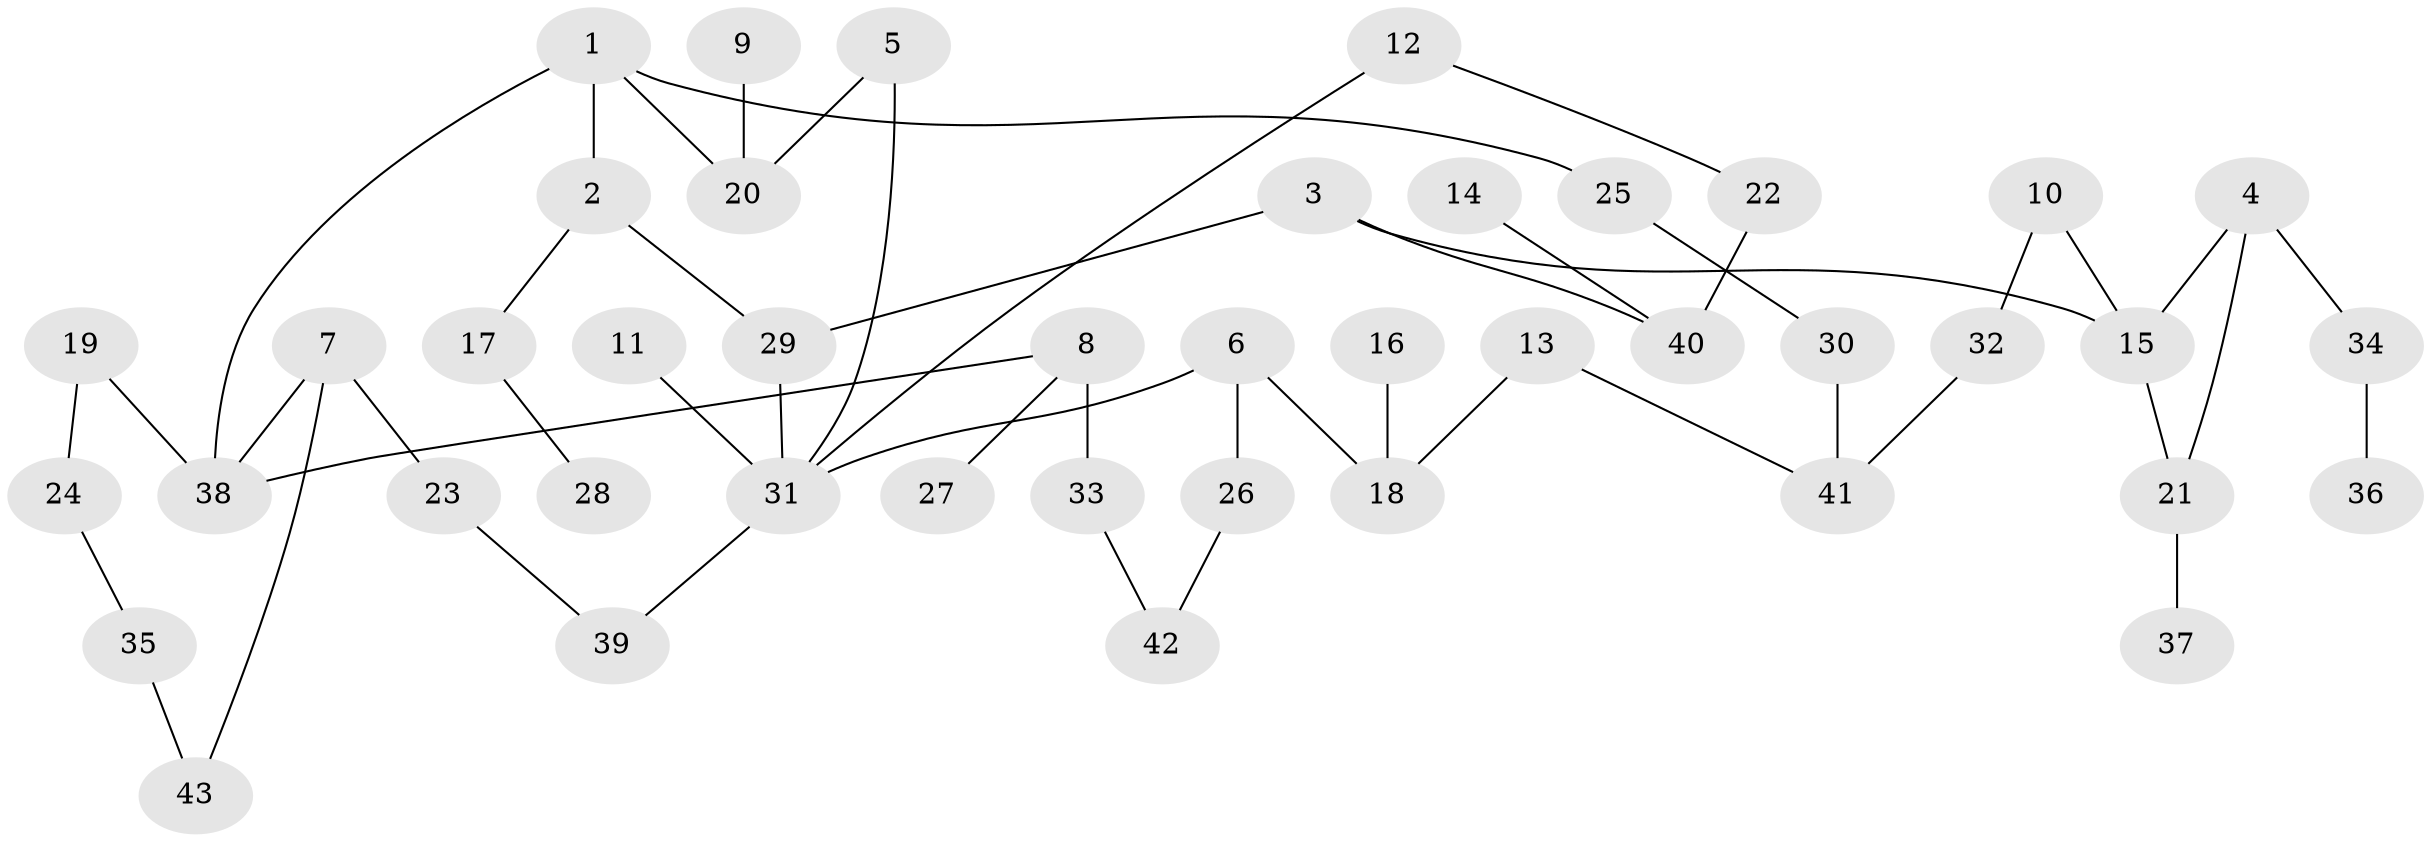 // original degree distribution, {4: 0.08196721311475409, 3: 0.21311475409836064, 5: 0.03278688524590164, 7: 0.01639344262295082, 2: 0.32786885245901637, 1: 0.32786885245901637}
// Generated by graph-tools (version 1.1) at 2025/36/03/04/25 23:36:03]
// undirected, 43 vertices, 50 edges
graph export_dot {
  node [color=gray90,style=filled];
  1;
  2;
  3;
  4;
  5;
  6;
  7;
  8;
  9;
  10;
  11;
  12;
  13;
  14;
  15;
  16;
  17;
  18;
  19;
  20;
  21;
  22;
  23;
  24;
  25;
  26;
  27;
  28;
  29;
  30;
  31;
  32;
  33;
  34;
  35;
  36;
  37;
  38;
  39;
  40;
  41;
  42;
  43;
  1 -- 2 [weight=1.0];
  1 -- 20 [weight=1.0];
  1 -- 25 [weight=1.0];
  1 -- 38 [weight=1.0];
  2 -- 17 [weight=1.0];
  2 -- 29 [weight=1.0];
  3 -- 15 [weight=1.0];
  3 -- 29 [weight=1.0];
  3 -- 40 [weight=1.0];
  4 -- 15 [weight=1.0];
  4 -- 21 [weight=1.0];
  4 -- 34 [weight=1.0];
  5 -- 20 [weight=1.0];
  5 -- 31 [weight=1.0];
  6 -- 18 [weight=1.0];
  6 -- 26 [weight=1.0];
  6 -- 31 [weight=1.0];
  7 -- 23 [weight=1.0];
  7 -- 38 [weight=1.0];
  7 -- 43 [weight=1.0];
  8 -- 27 [weight=1.0];
  8 -- 33 [weight=1.0];
  8 -- 38 [weight=1.0];
  9 -- 20 [weight=1.0];
  10 -- 15 [weight=1.0];
  10 -- 32 [weight=1.0];
  11 -- 31 [weight=1.0];
  12 -- 22 [weight=1.0];
  12 -- 31 [weight=1.0];
  13 -- 18 [weight=1.0];
  13 -- 41 [weight=1.0];
  14 -- 40 [weight=1.0];
  15 -- 21 [weight=1.0];
  16 -- 18 [weight=1.0];
  17 -- 28 [weight=1.0];
  19 -- 24 [weight=1.0];
  19 -- 38 [weight=1.0];
  21 -- 37 [weight=1.0];
  22 -- 40 [weight=1.0];
  23 -- 39 [weight=1.0];
  24 -- 35 [weight=1.0];
  25 -- 30 [weight=1.0];
  26 -- 42 [weight=1.0];
  29 -- 31 [weight=1.0];
  30 -- 41 [weight=1.0];
  31 -- 39 [weight=1.0];
  32 -- 41 [weight=1.0];
  33 -- 42 [weight=1.0];
  34 -- 36 [weight=1.0];
  35 -- 43 [weight=1.0];
}
